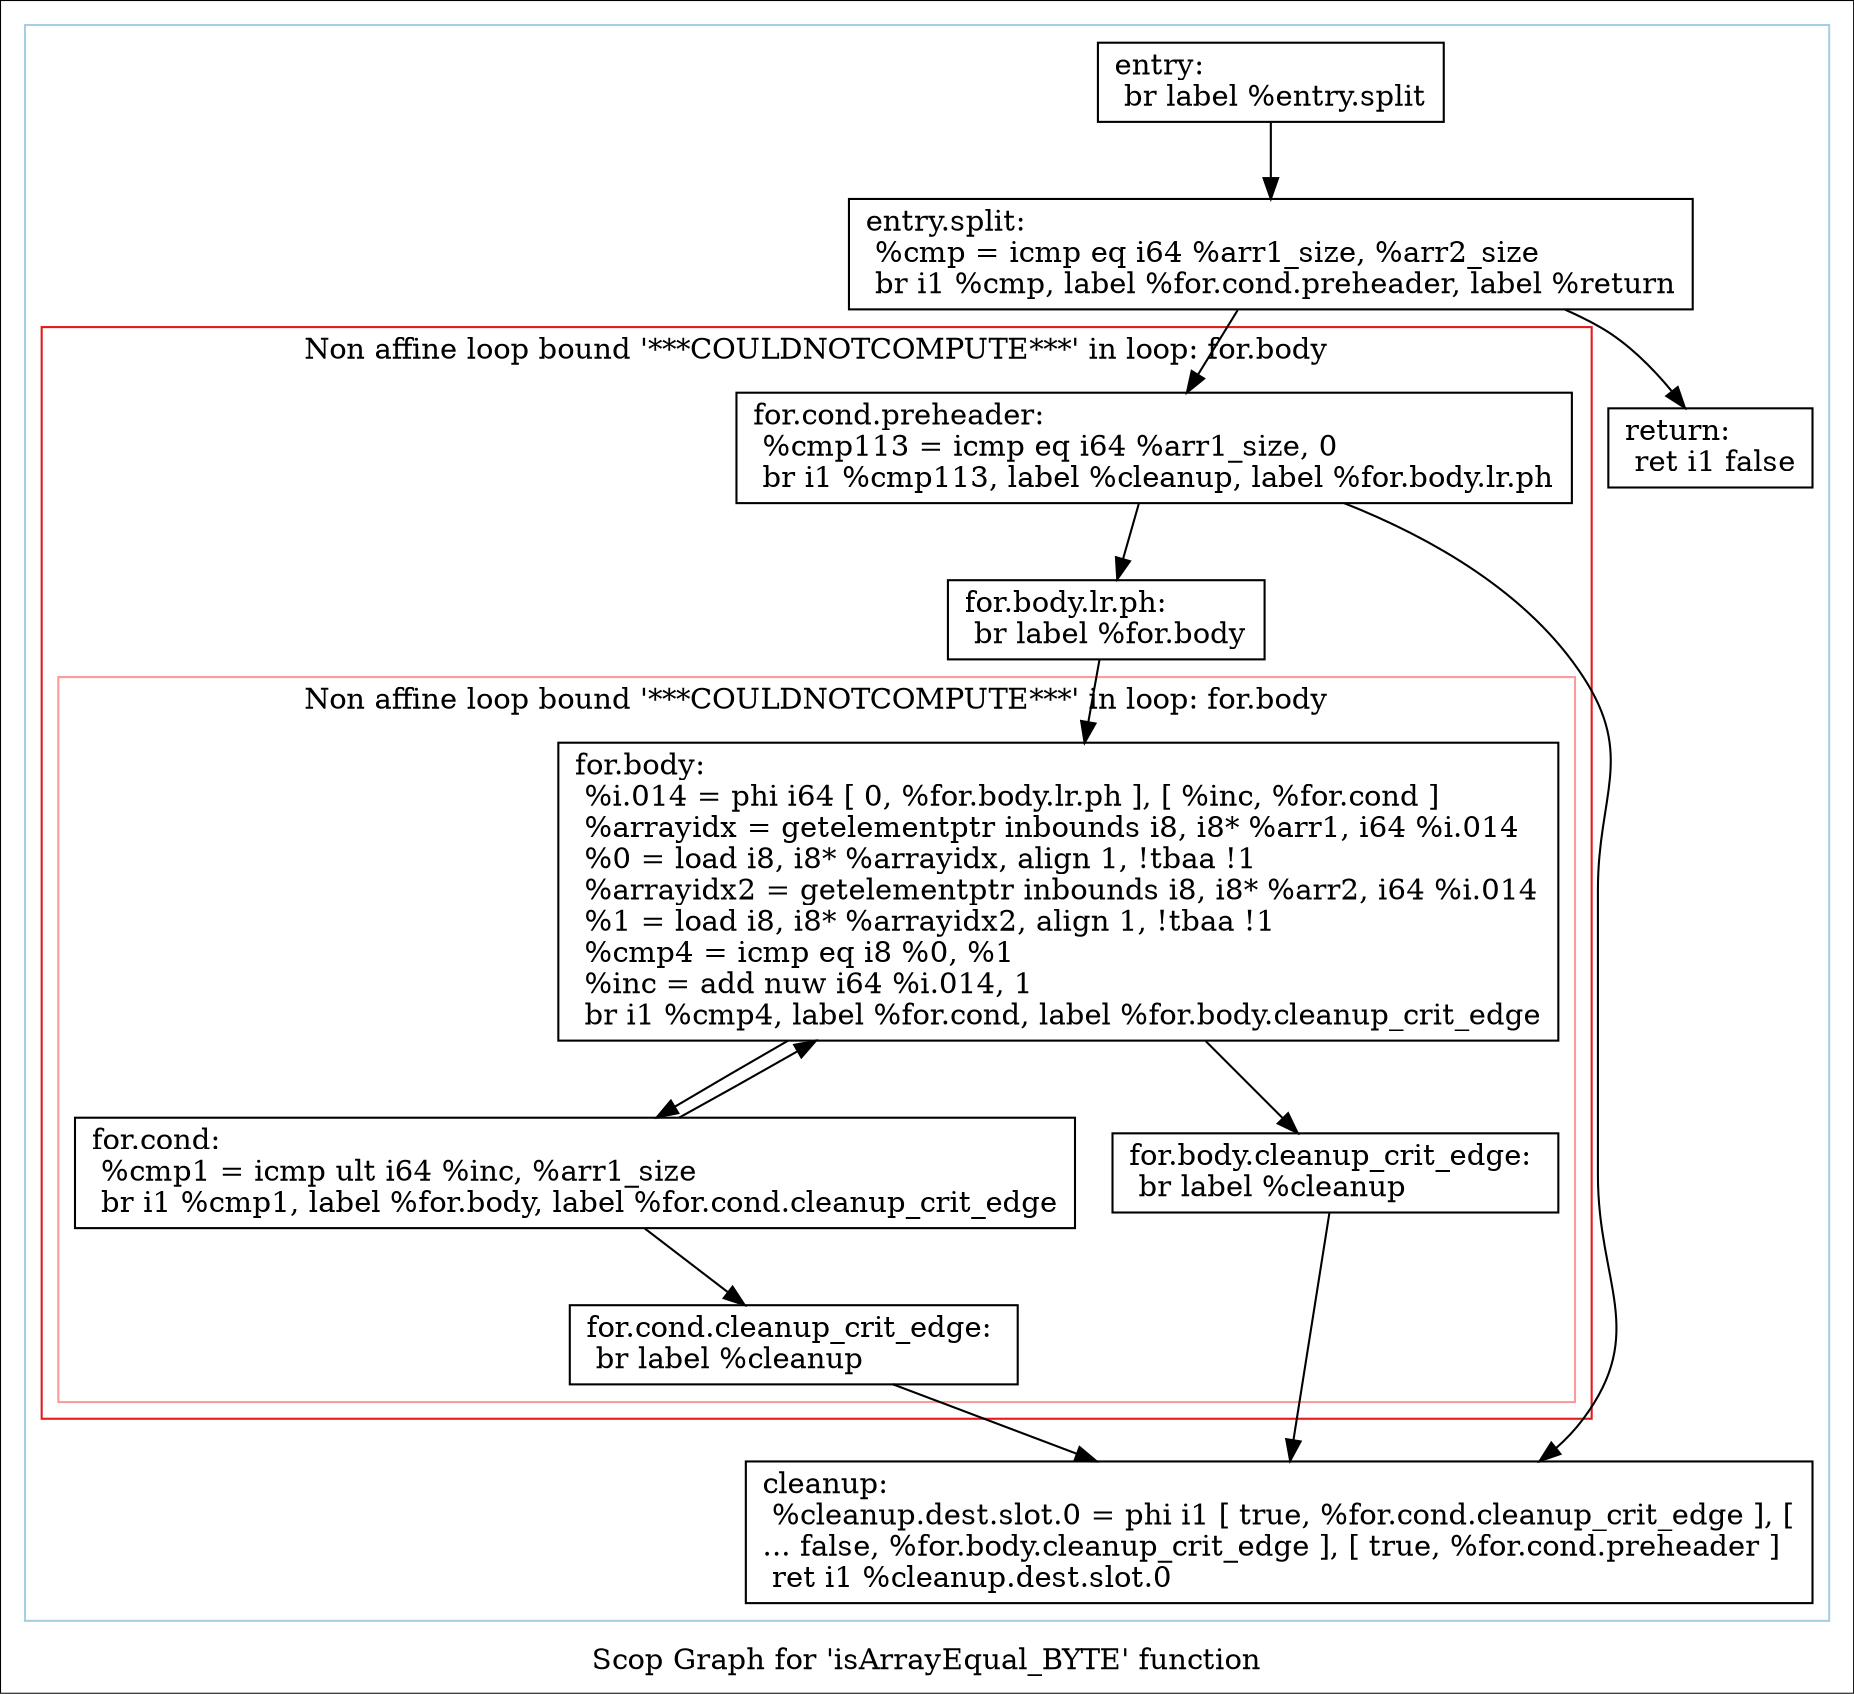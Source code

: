 digraph "Scop Graph for 'isArrayEqual_BYTE' function" {
	label="Scop Graph for 'isArrayEqual_BYTE' function";

	Node0xbfbeee0 [shape=record,label="{entry:\l  br label %entry.split\l}"];
	Node0xbfbeee0 -> Node0xbdea4f0;
	Node0xbdea4f0 [shape=record,label="{entry.split:                                      \l  %cmp = icmp eq i64 %arr1_size, %arr2_size\l  br i1 %cmp, label %for.cond.preheader, label %return\l}"];
	Node0xbdea4f0 -> Node0xc014780;
	Node0xbdea4f0 -> Node0xbfb9d00;
	Node0xc014780 [shape=record,label="{for.cond.preheader:                               \l  %cmp113 = icmp eq i64 %arr1_size, 0\l  br i1 %cmp113, label %cleanup, label %for.body.lr.ph\l}"];
	Node0xc014780 -> Node0xbfcaa30;
	Node0xc014780 -> Node0xbfb9270;
	Node0xbfcaa30 [shape=record,label="{cleanup:                                          \l  %cleanup.dest.slot.0 = phi i1 [ true, %for.cond.cleanup_crit_edge ], [\l... false, %for.body.cleanup_crit_edge ], [ true, %for.cond.preheader ]\l  ret i1 %cleanup.dest.slot.0\l}"];
	Node0xbfb9270 [shape=record,label="{for.body.lr.ph:                                   \l  br label %for.body\l}"];
	Node0xbfb9270 -> Node0xc00ecd0;
	Node0xc00ecd0 [shape=record,label="{for.body:                                         \l  %i.014 = phi i64 [ 0, %for.body.lr.ph ], [ %inc, %for.cond ]\l  %arrayidx = getelementptr inbounds i8, i8* %arr1, i64 %i.014\l  %0 = load i8, i8* %arrayidx, align 1, !tbaa !1\l  %arrayidx2 = getelementptr inbounds i8, i8* %arr2, i64 %i.014\l  %1 = load i8, i8* %arrayidx2, align 1, !tbaa !1\l  %cmp4 = icmp eq i8 %0, %1\l  %inc = add nuw i64 %i.014, 1\l  br i1 %cmp4, label %for.cond, label %for.body.cleanup_crit_edge\l}"];
	Node0xc00ecd0 -> Node0xbffe580;
	Node0xc00ecd0 -> Node0xc02dba0;
	Node0xbffe580 [shape=record,label="{for.cond:                                         \l  %cmp1 = icmp ult i64 %inc, %arr1_size\l  br i1 %cmp1, label %for.body, label %for.cond.cleanup_crit_edge\l}"];
	Node0xbffe580 -> Node0xc00ecd0[constraint=false];
	Node0xbffe580 -> Node0xbfd2230;
	Node0xbfd2230 [shape=record,label="{for.cond.cleanup_crit_edge:                       \l  br label %cleanup\l}"];
	Node0xbfd2230 -> Node0xbfcaa30;
	Node0xc02dba0 [shape=record,label="{for.body.cleanup_crit_edge:                       \l  br label %cleanup\l}"];
	Node0xc02dba0 -> Node0xbfcaa30;
	Node0xbfb9d00 [shape=record,label="{return:                                           \l  ret i1 false\l}"];
	colorscheme = "paired12"
        subgraph cluster_0xbfe0d20 {
          label = "";
          style = solid;
          color = 1
          subgraph cluster_0xc00edf0 {
            label = "Non affine loop bound '***COULDNOTCOMPUTE***' in loop: for.body";
            style = solid;
            color = 6
            subgraph cluster_0xc02c7d0 {
              label = "Non affine loop bound '***COULDNOTCOMPUTE***' in loop: for.body";
              style = solid;
              color = 5
              Node0xc00ecd0;
              Node0xbffe580;
              Node0xbfd2230;
              Node0xc02dba0;
            }
            Node0xc014780;
            Node0xbfb9270;
          }
          Node0xbfbeee0;
          Node0xbdea4f0;
          Node0xbfcaa30;
          Node0xbfb9d00;
        }
}
